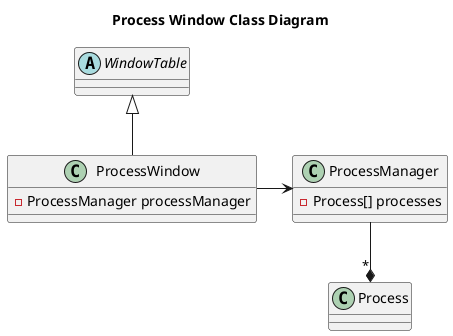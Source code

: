 @startuml
title "Process Window Class Diagram"
abstract WindowTable {
    
}
class ProcessWindow {
    -ProcessManager processManager
}
WindowTable <|-- ProcessWindow
class ProcessManager {
    -Process[] processes
}
ProcessWindow -> ProcessManager
class Process {

}


ProcessManager --* "*" Process
@enduml